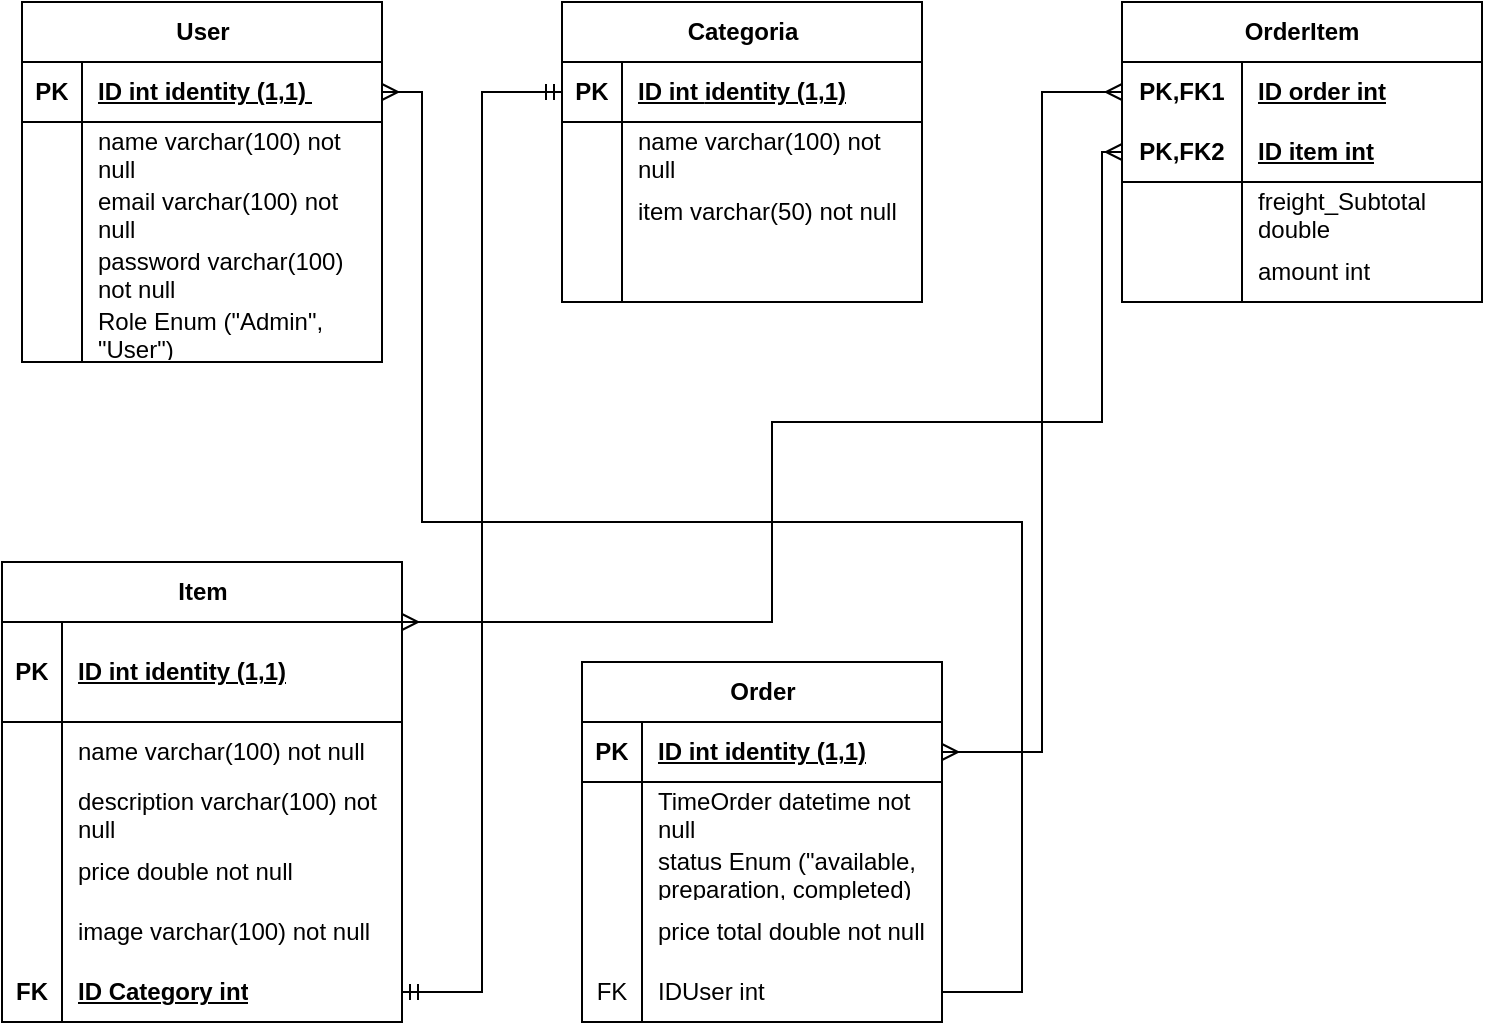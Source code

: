 <mxfile version="26.0.3">
  <diagram name="Página-1" id="-VBB5_hQuMVaPOsRSyoh">
    <mxGraphModel grid="1" page="1" gridSize="10" guides="1" tooltips="1" connect="1" arrows="1" fold="1" pageScale="1" pageWidth="827" pageHeight="1169" math="0" shadow="0">
      <root>
        <mxCell id="0" />
        <mxCell id="1" parent="0" />
        <mxCell id="i8f7Ar3cRbGC7VdWkUof-1" value="User" style="shape=table;startSize=30;container=1;collapsible=1;childLayout=tableLayout;fixedRows=1;rowLines=0;fontStyle=1;align=center;resizeLast=1;html=1;" vertex="1" parent="1">
          <mxGeometry x="-10" y="30" width="180" height="180" as="geometry" />
        </mxCell>
        <mxCell id="i8f7Ar3cRbGC7VdWkUof-2" value="" style="shape=tableRow;horizontal=0;startSize=0;swimlaneHead=0;swimlaneBody=0;fillColor=none;collapsible=0;dropTarget=0;points=[[0,0.5],[1,0.5]];portConstraint=eastwest;top=0;left=0;right=0;bottom=1;" vertex="1" parent="i8f7Ar3cRbGC7VdWkUof-1">
          <mxGeometry y="30" width="180" height="30" as="geometry" />
        </mxCell>
        <mxCell id="i8f7Ar3cRbGC7VdWkUof-3" value="PK" style="shape=partialRectangle;connectable=0;fillColor=none;top=0;left=0;bottom=0;right=0;fontStyle=1;overflow=hidden;whiteSpace=wrap;html=1;" vertex="1" parent="i8f7Ar3cRbGC7VdWkUof-2">
          <mxGeometry width="30" height="30" as="geometry">
            <mxRectangle width="30" height="30" as="alternateBounds" />
          </mxGeometry>
        </mxCell>
        <mxCell id="i8f7Ar3cRbGC7VdWkUof-4" value="ID int identity (1,1)&amp;nbsp;" style="shape=partialRectangle;connectable=0;fillColor=none;top=0;left=0;bottom=0;right=0;align=left;spacingLeft=6;fontStyle=5;overflow=hidden;whiteSpace=wrap;html=1;" vertex="1" parent="i8f7Ar3cRbGC7VdWkUof-2">
          <mxGeometry x="30" width="150" height="30" as="geometry">
            <mxRectangle width="150" height="30" as="alternateBounds" />
          </mxGeometry>
        </mxCell>
        <mxCell id="i8f7Ar3cRbGC7VdWkUof-5" value="" style="shape=tableRow;horizontal=0;startSize=0;swimlaneHead=0;swimlaneBody=0;fillColor=none;collapsible=0;dropTarget=0;points=[[0,0.5],[1,0.5]];portConstraint=eastwest;top=0;left=0;right=0;bottom=0;" vertex="1" parent="i8f7Ar3cRbGC7VdWkUof-1">
          <mxGeometry y="60" width="180" height="30" as="geometry" />
        </mxCell>
        <mxCell id="i8f7Ar3cRbGC7VdWkUof-6" value="" style="shape=partialRectangle;connectable=0;fillColor=none;top=0;left=0;bottom=0;right=0;editable=1;overflow=hidden;whiteSpace=wrap;html=1;" vertex="1" parent="i8f7Ar3cRbGC7VdWkUof-5">
          <mxGeometry width="30" height="30" as="geometry">
            <mxRectangle width="30" height="30" as="alternateBounds" />
          </mxGeometry>
        </mxCell>
        <mxCell id="i8f7Ar3cRbGC7VdWkUof-7" value="name varchar(100) not null" style="shape=partialRectangle;connectable=0;fillColor=none;top=0;left=0;bottom=0;right=0;align=left;spacingLeft=6;overflow=hidden;whiteSpace=wrap;html=1;" vertex="1" parent="i8f7Ar3cRbGC7VdWkUof-5">
          <mxGeometry x="30" width="150" height="30" as="geometry">
            <mxRectangle width="150" height="30" as="alternateBounds" />
          </mxGeometry>
        </mxCell>
        <mxCell id="i8f7Ar3cRbGC7VdWkUof-8" value="" style="shape=tableRow;horizontal=0;startSize=0;swimlaneHead=0;swimlaneBody=0;fillColor=none;collapsible=0;dropTarget=0;points=[[0,0.5],[1,0.5]];portConstraint=eastwest;top=0;left=0;right=0;bottom=0;" vertex="1" parent="i8f7Ar3cRbGC7VdWkUof-1">
          <mxGeometry y="90" width="180" height="30" as="geometry" />
        </mxCell>
        <mxCell id="i8f7Ar3cRbGC7VdWkUof-9" value="" style="shape=partialRectangle;connectable=0;fillColor=none;top=0;left=0;bottom=0;right=0;editable=1;overflow=hidden;whiteSpace=wrap;html=1;" vertex="1" parent="i8f7Ar3cRbGC7VdWkUof-8">
          <mxGeometry width="30" height="30" as="geometry">
            <mxRectangle width="30" height="30" as="alternateBounds" />
          </mxGeometry>
        </mxCell>
        <mxCell id="i8f7Ar3cRbGC7VdWkUof-10" value="email varchar(100) not null" style="shape=partialRectangle;connectable=0;fillColor=none;top=0;left=0;bottom=0;right=0;align=left;spacingLeft=6;overflow=hidden;whiteSpace=wrap;html=1;" vertex="1" parent="i8f7Ar3cRbGC7VdWkUof-8">
          <mxGeometry x="30" width="150" height="30" as="geometry">
            <mxRectangle width="150" height="30" as="alternateBounds" />
          </mxGeometry>
        </mxCell>
        <mxCell id="i8f7Ar3cRbGC7VdWkUof-11" value="" style="shape=tableRow;horizontal=0;startSize=0;swimlaneHead=0;swimlaneBody=0;fillColor=none;collapsible=0;dropTarget=0;points=[[0,0.5],[1,0.5]];portConstraint=eastwest;top=0;left=0;right=0;bottom=0;" vertex="1" parent="i8f7Ar3cRbGC7VdWkUof-1">
          <mxGeometry y="120" width="180" height="30" as="geometry" />
        </mxCell>
        <mxCell id="i8f7Ar3cRbGC7VdWkUof-12" value="" style="shape=partialRectangle;connectable=0;fillColor=none;top=0;left=0;bottom=0;right=0;editable=1;overflow=hidden;whiteSpace=wrap;html=1;" vertex="1" parent="i8f7Ar3cRbGC7VdWkUof-11">
          <mxGeometry width="30" height="30" as="geometry">
            <mxRectangle width="30" height="30" as="alternateBounds" />
          </mxGeometry>
        </mxCell>
        <mxCell id="i8f7Ar3cRbGC7VdWkUof-13" value="password varchar(100) not null&lt;div&gt;&lt;br&gt;&lt;/div&gt;&lt;div&gt;&lt;br&gt;&lt;/div&gt;" style="shape=partialRectangle;connectable=0;fillColor=none;top=0;left=0;bottom=0;right=0;align=left;spacingLeft=6;overflow=hidden;whiteSpace=wrap;html=1;" vertex="1" parent="i8f7Ar3cRbGC7VdWkUof-11">
          <mxGeometry x="30" width="150" height="30" as="geometry">
            <mxRectangle width="150" height="30" as="alternateBounds" />
          </mxGeometry>
        </mxCell>
        <mxCell id="i8f7Ar3cRbGC7VdWkUof-14" value="" style="shape=tableRow;horizontal=0;startSize=0;swimlaneHead=0;swimlaneBody=0;fillColor=none;collapsible=0;dropTarget=0;points=[[0,0.5],[1,0.5]];portConstraint=eastwest;top=0;left=0;right=0;bottom=0;" vertex="1" parent="i8f7Ar3cRbGC7VdWkUof-1">
          <mxGeometry y="150" width="180" height="30" as="geometry" />
        </mxCell>
        <mxCell id="i8f7Ar3cRbGC7VdWkUof-15" value="" style="shape=partialRectangle;connectable=0;fillColor=none;top=0;left=0;bottom=0;right=0;editable=1;overflow=hidden;whiteSpace=wrap;html=1;" vertex="1" parent="i8f7Ar3cRbGC7VdWkUof-14">
          <mxGeometry width="30" height="30" as="geometry">
            <mxRectangle width="30" height="30" as="alternateBounds" />
          </mxGeometry>
        </mxCell>
        <mxCell id="i8f7Ar3cRbGC7VdWkUof-16" value="Role Enum (&quot;Admin&quot;, &quot;User&quot;)" style="shape=partialRectangle;connectable=0;fillColor=none;top=0;left=0;bottom=0;right=0;align=left;spacingLeft=6;overflow=hidden;whiteSpace=wrap;html=1;" vertex="1" parent="i8f7Ar3cRbGC7VdWkUof-14">
          <mxGeometry x="30" width="150" height="30" as="geometry">
            <mxRectangle width="150" height="30" as="alternateBounds" />
          </mxGeometry>
        </mxCell>
        <mxCell id="VreQS0jYxz07bwmmPetG-8" style="edgeStyle=orthogonalEdgeStyle;rounded=0;orthogonalLoop=1;jettySize=auto;html=1;exitX=1;exitY=0.5;exitDx=0;exitDy=0;" edge="1" parent="i8f7Ar3cRbGC7VdWkUof-1" source="i8f7Ar3cRbGC7VdWkUof-2" target="i8f7Ar3cRbGC7VdWkUof-2">
          <mxGeometry relative="1" as="geometry" />
        </mxCell>
        <mxCell id="i8f7Ar3cRbGC7VdWkUof-17" value="Categoria" style="shape=table;startSize=30;container=1;collapsible=1;childLayout=tableLayout;fixedRows=1;rowLines=0;fontStyle=1;align=center;resizeLast=1;html=1;" vertex="1" parent="1">
          <mxGeometry x="260" y="30" width="180" height="150" as="geometry" />
        </mxCell>
        <mxCell id="i8f7Ar3cRbGC7VdWkUof-18" value="" style="shape=tableRow;horizontal=0;startSize=0;swimlaneHead=0;swimlaneBody=0;fillColor=none;collapsible=0;dropTarget=0;points=[[0,0.5],[1,0.5]];portConstraint=eastwest;top=0;left=0;right=0;bottom=1;" vertex="1" parent="i8f7Ar3cRbGC7VdWkUof-17">
          <mxGeometry y="30" width="180" height="30" as="geometry" />
        </mxCell>
        <mxCell id="i8f7Ar3cRbGC7VdWkUof-19" value="PK" style="shape=partialRectangle;connectable=0;fillColor=none;top=0;left=0;bottom=0;right=0;fontStyle=1;overflow=hidden;whiteSpace=wrap;html=1;" vertex="1" parent="i8f7Ar3cRbGC7VdWkUof-18">
          <mxGeometry width="30" height="30" as="geometry">
            <mxRectangle width="30" height="30" as="alternateBounds" />
          </mxGeometry>
        </mxCell>
        <mxCell id="i8f7Ar3cRbGC7VdWkUof-20" value="ID int&amp;nbsp;&lt;span style=&quot;background-color: initial;&quot;&gt;identity (1,1)&lt;/span&gt;" style="shape=partialRectangle;connectable=0;fillColor=none;top=0;left=0;bottom=0;right=0;align=left;spacingLeft=6;fontStyle=5;overflow=hidden;whiteSpace=wrap;html=1;" vertex="1" parent="i8f7Ar3cRbGC7VdWkUof-18">
          <mxGeometry x="30" width="150" height="30" as="geometry">
            <mxRectangle width="150" height="30" as="alternateBounds" />
          </mxGeometry>
        </mxCell>
        <mxCell id="i8f7Ar3cRbGC7VdWkUof-21" value="" style="shape=tableRow;horizontal=0;startSize=0;swimlaneHead=0;swimlaneBody=0;fillColor=none;collapsible=0;dropTarget=0;points=[[0,0.5],[1,0.5]];portConstraint=eastwest;top=0;left=0;right=0;bottom=0;" vertex="1" parent="i8f7Ar3cRbGC7VdWkUof-17">
          <mxGeometry y="60" width="180" height="30" as="geometry" />
        </mxCell>
        <mxCell id="i8f7Ar3cRbGC7VdWkUof-22" value="" style="shape=partialRectangle;connectable=0;fillColor=none;top=0;left=0;bottom=0;right=0;editable=1;overflow=hidden;whiteSpace=wrap;html=1;" vertex="1" parent="i8f7Ar3cRbGC7VdWkUof-21">
          <mxGeometry width="30" height="30" as="geometry">
            <mxRectangle width="30" height="30" as="alternateBounds" />
          </mxGeometry>
        </mxCell>
        <mxCell id="i8f7Ar3cRbGC7VdWkUof-23" value="name varchar(100) not null" style="shape=partialRectangle;connectable=0;fillColor=none;top=0;left=0;bottom=0;right=0;align=left;spacingLeft=6;overflow=hidden;whiteSpace=wrap;html=1;" vertex="1" parent="i8f7Ar3cRbGC7VdWkUof-21">
          <mxGeometry x="30" width="150" height="30" as="geometry">
            <mxRectangle width="150" height="30" as="alternateBounds" />
          </mxGeometry>
        </mxCell>
        <mxCell id="i8f7Ar3cRbGC7VdWkUof-24" value="" style="shape=tableRow;horizontal=0;startSize=0;swimlaneHead=0;swimlaneBody=0;fillColor=none;collapsible=0;dropTarget=0;points=[[0,0.5],[1,0.5]];portConstraint=eastwest;top=0;left=0;right=0;bottom=0;" vertex="1" parent="i8f7Ar3cRbGC7VdWkUof-17">
          <mxGeometry y="90" width="180" height="30" as="geometry" />
        </mxCell>
        <mxCell id="i8f7Ar3cRbGC7VdWkUof-25" value="" style="shape=partialRectangle;connectable=0;fillColor=none;top=0;left=0;bottom=0;right=0;editable=1;overflow=hidden;whiteSpace=wrap;html=1;" vertex="1" parent="i8f7Ar3cRbGC7VdWkUof-24">
          <mxGeometry width="30" height="30" as="geometry">
            <mxRectangle width="30" height="30" as="alternateBounds" />
          </mxGeometry>
        </mxCell>
        <mxCell id="i8f7Ar3cRbGC7VdWkUof-26" value="item varchar(50) not null" style="shape=partialRectangle;connectable=0;fillColor=none;top=0;left=0;bottom=0;right=0;align=left;spacingLeft=6;overflow=hidden;whiteSpace=wrap;html=1;" vertex="1" parent="i8f7Ar3cRbGC7VdWkUof-24">
          <mxGeometry x="30" width="150" height="30" as="geometry">
            <mxRectangle width="150" height="30" as="alternateBounds" />
          </mxGeometry>
        </mxCell>
        <mxCell id="i8f7Ar3cRbGC7VdWkUof-27" value="" style="shape=tableRow;horizontal=0;startSize=0;swimlaneHead=0;swimlaneBody=0;fillColor=none;collapsible=0;dropTarget=0;points=[[0,0.5],[1,0.5]];portConstraint=eastwest;top=0;left=0;right=0;bottom=0;" vertex="1" parent="i8f7Ar3cRbGC7VdWkUof-17">
          <mxGeometry y="120" width="180" height="30" as="geometry" />
        </mxCell>
        <mxCell id="i8f7Ar3cRbGC7VdWkUof-28" value="" style="shape=partialRectangle;connectable=0;fillColor=none;top=0;left=0;bottom=0;right=0;editable=1;overflow=hidden;whiteSpace=wrap;html=1;" vertex="1" parent="i8f7Ar3cRbGC7VdWkUof-27">
          <mxGeometry width="30" height="30" as="geometry">
            <mxRectangle width="30" height="30" as="alternateBounds" />
          </mxGeometry>
        </mxCell>
        <mxCell id="i8f7Ar3cRbGC7VdWkUof-29" value="" style="shape=partialRectangle;connectable=0;fillColor=none;top=0;left=0;bottom=0;right=0;align=left;spacingLeft=6;overflow=hidden;whiteSpace=wrap;html=1;" vertex="1" parent="i8f7Ar3cRbGC7VdWkUof-27">
          <mxGeometry x="30" width="150" height="30" as="geometry">
            <mxRectangle width="150" height="30" as="alternateBounds" />
          </mxGeometry>
        </mxCell>
        <mxCell id="i8f7Ar3cRbGC7VdWkUof-30" value="Item" style="shape=table;startSize=30;container=1;collapsible=1;childLayout=tableLayout;fixedRows=1;rowLines=0;fontStyle=1;align=center;resizeLast=1;html=1;" vertex="1" parent="1">
          <mxGeometry x="-20" y="310" width="200" height="230" as="geometry" />
        </mxCell>
        <mxCell id="i8f7Ar3cRbGC7VdWkUof-31" value="" style="shape=tableRow;horizontal=0;startSize=0;swimlaneHead=0;swimlaneBody=0;fillColor=none;collapsible=0;dropTarget=0;points=[[0,0.5],[1,0.5]];portConstraint=eastwest;top=0;left=0;right=0;bottom=1;" vertex="1" parent="i8f7Ar3cRbGC7VdWkUof-30">
          <mxGeometry y="30" width="200" height="50" as="geometry" />
        </mxCell>
        <mxCell id="i8f7Ar3cRbGC7VdWkUof-32" value="PK" style="shape=partialRectangle;connectable=0;fillColor=none;top=0;left=0;bottom=0;right=0;fontStyle=1;overflow=hidden;whiteSpace=wrap;html=1;" vertex="1" parent="i8f7Ar3cRbGC7VdWkUof-31">
          <mxGeometry width="30" height="50" as="geometry">
            <mxRectangle width="30" height="50" as="alternateBounds" />
          </mxGeometry>
        </mxCell>
        <mxCell id="i8f7Ar3cRbGC7VdWkUof-33" value="ID int identity&lt;span style=&quot;background-color: initial;&quot;&gt;&amp;nbsp;(1,1)&lt;/span&gt;" style="shape=partialRectangle;connectable=0;fillColor=none;top=0;left=0;bottom=0;right=0;align=left;spacingLeft=6;fontStyle=5;overflow=hidden;whiteSpace=wrap;html=1;" vertex="1" parent="i8f7Ar3cRbGC7VdWkUof-31">
          <mxGeometry x="30" width="170" height="50" as="geometry">
            <mxRectangle width="170" height="50" as="alternateBounds" />
          </mxGeometry>
        </mxCell>
        <mxCell id="i8f7Ar3cRbGC7VdWkUof-34" value="" style="shape=tableRow;horizontal=0;startSize=0;swimlaneHead=0;swimlaneBody=0;fillColor=none;collapsible=0;dropTarget=0;points=[[0,0.5],[1,0.5]];portConstraint=eastwest;top=0;left=0;right=0;bottom=0;" vertex="1" parent="i8f7Ar3cRbGC7VdWkUof-30">
          <mxGeometry y="80" width="200" height="30" as="geometry" />
        </mxCell>
        <mxCell id="i8f7Ar3cRbGC7VdWkUof-35" value="" style="shape=partialRectangle;connectable=0;fillColor=none;top=0;left=0;bottom=0;right=0;editable=1;overflow=hidden;whiteSpace=wrap;html=1;" vertex="1" parent="i8f7Ar3cRbGC7VdWkUof-34">
          <mxGeometry width="30" height="30" as="geometry">
            <mxRectangle width="30" height="30" as="alternateBounds" />
          </mxGeometry>
        </mxCell>
        <mxCell id="i8f7Ar3cRbGC7VdWkUof-36" value="name varchar(100) not null" style="shape=partialRectangle;connectable=0;fillColor=none;top=0;left=0;bottom=0;right=0;align=left;spacingLeft=6;overflow=hidden;whiteSpace=wrap;html=1;" vertex="1" parent="i8f7Ar3cRbGC7VdWkUof-34">
          <mxGeometry x="30" width="170" height="30" as="geometry">
            <mxRectangle width="170" height="30" as="alternateBounds" />
          </mxGeometry>
        </mxCell>
        <mxCell id="i8f7Ar3cRbGC7VdWkUof-37" value="" style="shape=tableRow;horizontal=0;startSize=0;swimlaneHead=0;swimlaneBody=0;fillColor=none;collapsible=0;dropTarget=0;points=[[0,0.5],[1,0.5]];portConstraint=eastwest;top=0;left=0;right=0;bottom=0;" vertex="1" parent="i8f7Ar3cRbGC7VdWkUof-30">
          <mxGeometry y="110" width="200" height="30" as="geometry" />
        </mxCell>
        <mxCell id="i8f7Ar3cRbGC7VdWkUof-38" value="" style="shape=partialRectangle;connectable=0;fillColor=none;top=0;left=0;bottom=0;right=0;editable=1;overflow=hidden;whiteSpace=wrap;html=1;" vertex="1" parent="i8f7Ar3cRbGC7VdWkUof-37">
          <mxGeometry width="30" height="30" as="geometry">
            <mxRectangle width="30" height="30" as="alternateBounds" />
          </mxGeometry>
        </mxCell>
        <mxCell id="i8f7Ar3cRbGC7VdWkUof-39" value="description varchar(100) not null" style="shape=partialRectangle;connectable=0;fillColor=none;top=0;left=0;bottom=0;right=0;align=left;spacingLeft=6;overflow=hidden;whiteSpace=wrap;html=1;" vertex="1" parent="i8f7Ar3cRbGC7VdWkUof-37">
          <mxGeometry x="30" width="170" height="30" as="geometry">
            <mxRectangle width="170" height="30" as="alternateBounds" />
          </mxGeometry>
        </mxCell>
        <mxCell id="i8f7Ar3cRbGC7VdWkUof-40" value="" style="shape=tableRow;horizontal=0;startSize=0;swimlaneHead=0;swimlaneBody=0;fillColor=none;collapsible=0;dropTarget=0;points=[[0,0.5],[1,0.5]];portConstraint=eastwest;top=0;left=0;right=0;bottom=0;" vertex="1" parent="i8f7Ar3cRbGC7VdWkUof-30">
          <mxGeometry y="140" width="200" height="30" as="geometry" />
        </mxCell>
        <mxCell id="i8f7Ar3cRbGC7VdWkUof-41" value="" style="shape=partialRectangle;connectable=0;fillColor=none;top=0;left=0;bottom=0;right=0;editable=1;overflow=hidden;whiteSpace=wrap;html=1;" vertex="1" parent="i8f7Ar3cRbGC7VdWkUof-40">
          <mxGeometry width="30" height="30" as="geometry">
            <mxRectangle width="30" height="30" as="alternateBounds" />
          </mxGeometry>
        </mxCell>
        <mxCell id="i8f7Ar3cRbGC7VdWkUof-42" value="price double not null" style="shape=partialRectangle;connectable=0;fillColor=none;top=0;left=0;bottom=0;right=0;align=left;spacingLeft=6;overflow=hidden;whiteSpace=wrap;html=1;" vertex="1" parent="i8f7Ar3cRbGC7VdWkUof-40">
          <mxGeometry x="30" width="170" height="30" as="geometry">
            <mxRectangle width="170" height="30" as="alternateBounds" />
          </mxGeometry>
        </mxCell>
        <mxCell id="i8f7Ar3cRbGC7VdWkUof-56" value="" style="shape=tableRow;horizontal=0;startSize=0;swimlaneHead=0;swimlaneBody=0;fillColor=none;collapsible=0;dropTarget=0;points=[[0,0.5],[1,0.5]];portConstraint=eastwest;top=0;left=0;right=0;bottom=0;" vertex="1" parent="i8f7Ar3cRbGC7VdWkUof-30">
          <mxGeometry y="170" width="200" height="30" as="geometry" />
        </mxCell>
        <mxCell id="i8f7Ar3cRbGC7VdWkUof-57" value="" style="shape=partialRectangle;connectable=0;fillColor=none;top=0;left=0;bottom=0;right=0;editable=1;overflow=hidden;whiteSpace=wrap;html=1;" vertex="1" parent="i8f7Ar3cRbGC7VdWkUof-56">
          <mxGeometry width="30" height="30" as="geometry">
            <mxRectangle width="30" height="30" as="alternateBounds" />
          </mxGeometry>
        </mxCell>
        <mxCell id="i8f7Ar3cRbGC7VdWkUof-58" value="image varchar(100) not null" style="shape=partialRectangle;connectable=0;fillColor=none;top=0;left=0;bottom=0;right=0;align=left;spacingLeft=6;overflow=hidden;whiteSpace=wrap;html=1;" vertex="1" parent="i8f7Ar3cRbGC7VdWkUof-56">
          <mxGeometry x="30" width="170" height="30" as="geometry">
            <mxRectangle width="170" height="30" as="alternateBounds" />
          </mxGeometry>
        </mxCell>
        <mxCell id="i8f7Ar3cRbGC7VdWkUof-59" value="" style="shape=tableRow;horizontal=0;startSize=0;swimlaneHead=0;swimlaneBody=0;fillColor=none;collapsible=0;dropTarget=0;points=[[0,0.5],[1,0.5]];portConstraint=eastwest;top=0;left=0;right=0;bottom=1;" vertex="1" parent="i8f7Ar3cRbGC7VdWkUof-30">
          <mxGeometry y="200" width="200" height="30" as="geometry" />
        </mxCell>
        <mxCell id="i8f7Ar3cRbGC7VdWkUof-60" value="FK" style="shape=partialRectangle;connectable=0;fillColor=none;top=0;left=0;bottom=0;right=0;fontStyle=1;overflow=hidden;whiteSpace=wrap;html=1;" vertex="1" parent="i8f7Ar3cRbGC7VdWkUof-59">
          <mxGeometry width="30" height="30" as="geometry">
            <mxRectangle width="30" height="30" as="alternateBounds" />
          </mxGeometry>
        </mxCell>
        <mxCell id="i8f7Ar3cRbGC7VdWkUof-61" value="ID Category int" style="shape=partialRectangle;connectable=0;fillColor=none;top=0;left=0;bottom=0;right=0;align=left;spacingLeft=6;fontStyle=5;overflow=hidden;whiteSpace=wrap;html=1;" vertex="1" parent="i8f7Ar3cRbGC7VdWkUof-59">
          <mxGeometry x="30" width="170" height="30" as="geometry">
            <mxRectangle width="170" height="30" as="alternateBounds" />
          </mxGeometry>
        </mxCell>
        <mxCell id="i8f7Ar3cRbGC7VdWkUof-62" value="Order" style="shape=table;startSize=30;container=1;collapsible=1;childLayout=tableLayout;fixedRows=1;rowLines=0;fontStyle=1;align=center;resizeLast=1;html=1;" vertex="1" parent="1">
          <mxGeometry x="270" y="360" width="180" height="180" as="geometry" />
        </mxCell>
        <mxCell id="i8f7Ar3cRbGC7VdWkUof-63" value="" style="shape=tableRow;horizontal=0;startSize=0;swimlaneHead=0;swimlaneBody=0;fillColor=none;collapsible=0;dropTarget=0;points=[[0,0.5],[1,0.5]];portConstraint=eastwest;top=0;left=0;right=0;bottom=1;" vertex="1" parent="i8f7Ar3cRbGC7VdWkUof-62">
          <mxGeometry y="30" width="180" height="30" as="geometry" />
        </mxCell>
        <mxCell id="i8f7Ar3cRbGC7VdWkUof-64" value="PK" style="shape=partialRectangle;connectable=0;fillColor=none;top=0;left=0;bottom=0;right=0;fontStyle=1;overflow=hidden;whiteSpace=wrap;html=1;" vertex="1" parent="i8f7Ar3cRbGC7VdWkUof-63">
          <mxGeometry width="30" height="30" as="geometry">
            <mxRectangle width="30" height="30" as="alternateBounds" />
          </mxGeometry>
        </mxCell>
        <mxCell id="i8f7Ar3cRbGC7VdWkUof-65" value="ID int identity (1,1)" style="shape=partialRectangle;connectable=0;fillColor=none;top=0;left=0;bottom=0;right=0;align=left;spacingLeft=6;fontStyle=5;overflow=hidden;whiteSpace=wrap;html=1;" vertex="1" parent="i8f7Ar3cRbGC7VdWkUof-63">
          <mxGeometry x="30" width="150" height="30" as="geometry">
            <mxRectangle width="150" height="30" as="alternateBounds" />
          </mxGeometry>
        </mxCell>
        <mxCell id="i8f7Ar3cRbGC7VdWkUof-66" value="" style="shape=tableRow;horizontal=0;startSize=0;swimlaneHead=0;swimlaneBody=0;fillColor=none;collapsible=0;dropTarget=0;points=[[0,0.5],[1,0.5]];portConstraint=eastwest;top=0;left=0;right=0;bottom=0;" vertex="1" parent="i8f7Ar3cRbGC7VdWkUof-62">
          <mxGeometry y="60" width="180" height="30" as="geometry" />
        </mxCell>
        <mxCell id="i8f7Ar3cRbGC7VdWkUof-67" value="" style="shape=partialRectangle;connectable=0;fillColor=none;top=0;left=0;bottom=0;right=0;editable=1;overflow=hidden;whiteSpace=wrap;html=1;" vertex="1" parent="i8f7Ar3cRbGC7VdWkUof-66">
          <mxGeometry width="30" height="30" as="geometry">
            <mxRectangle width="30" height="30" as="alternateBounds" />
          </mxGeometry>
        </mxCell>
        <mxCell id="i8f7Ar3cRbGC7VdWkUof-68" value="TimeOrder datetime not null" style="shape=partialRectangle;connectable=0;fillColor=none;top=0;left=0;bottom=0;right=0;align=left;spacingLeft=6;overflow=hidden;whiteSpace=wrap;html=1;" vertex="1" parent="i8f7Ar3cRbGC7VdWkUof-66">
          <mxGeometry x="30" width="150" height="30" as="geometry">
            <mxRectangle width="150" height="30" as="alternateBounds" />
          </mxGeometry>
        </mxCell>
        <mxCell id="i8f7Ar3cRbGC7VdWkUof-69" value="" style="shape=tableRow;horizontal=0;startSize=0;swimlaneHead=0;swimlaneBody=0;fillColor=none;collapsible=0;dropTarget=0;points=[[0,0.5],[1,0.5]];portConstraint=eastwest;top=0;left=0;right=0;bottom=0;" vertex="1" parent="i8f7Ar3cRbGC7VdWkUof-62">
          <mxGeometry y="90" width="180" height="30" as="geometry" />
        </mxCell>
        <mxCell id="i8f7Ar3cRbGC7VdWkUof-70" value="" style="shape=partialRectangle;connectable=0;fillColor=none;top=0;left=0;bottom=0;right=0;editable=1;overflow=hidden;whiteSpace=wrap;html=1;" vertex="1" parent="i8f7Ar3cRbGC7VdWkUof-69">
          <mxGeometry width="30" height="30" as="geometry">
            <mxRectangle width="30" height="30" as="alternateBounds" />
          </mxGeometry>
        </mxCell>
        <mxCell id="i8f7Ar3cRbGC7VdWkUof-71" value="status Enum (&quot;available, preparation, completed)" style="shape=partialRectangle;connectable=0;fillColor=none;top=0;left=0;bottom=0;right=0;align=left;spacingLeft=6;overflow=hidden;whiteSpace=wrap;html=1;" vertex="1" parent="i8f7Ar3cRbGC7VdWkUof-69">
          <mxGeometry x="30" width="150" height="30" as="geometry">
            <mxRectangle width="150" height="30" as="alternateBounds" />
          </mxGeometry>
        </mxCell>
        <mxCell id="i8f7Ar3cRbGC7VdWkUof-72" value="" style="shape=tableRow;horizontal=0;startSize=0;swimlaneHead=0;swimlaneBody=0;fillColor=none;collapsible=0;dropTarget=0;points=[[0,0.5],[1,0.5]];portConstraint=eastwest;top=0;left=0;right=0;bottom=0;" vertex="1" parent="i8f7Ar3cRbGC7VdWkUof-62">
          <mxGeometry y="120" width="180" height="30" as="geometry" />
        </mxCell>
        <mxCell id="i8f7Ar3cRbGC7VdWkUof-73" value="" style="shape=partialRectangle;connectable=0;fillColor=none;top=0;left=0;bottom=0;right=0;editable=1;overflow=hidden;whiteSpace=wrap;html=1;" vertex="1" parent="i8f7Ar3cRbGC7VdWkUof-72">
          <mxGeometry width="30" height="30" as="geometry">
            <mxRectangle width="30" height="30" as="alternateBounds" />
          </mxGeometry>
        </mxCell>
        <mxCell id="i8f7Ar3cRbGC7VdWkUof-74" value="price total double not null" style="shape=partialRectangle;connectable=0;fillColor=none;top=0;left=0;bottom=0;right=0;align=left;spacingLeft=6;overflow=hidden;whiteSpace=wrap;html=1;" vertex="1" parent="i8f7Ar3cRbGC7VdWkUof-72">
          <mxGeometry x="30" width="150" height="30" as="geometry">
            <mxRectangle width="150" height="30" as="alternateBounds" />
          </mxGeometry>
        </mxCell>
        <mxCell id="VreQS0jYxz07bwmmPetG-3" value="" style="shape=tableRow;horizontal=0;startSize=0;swimlaneHead=0;swimlaneBody=0;fillColor=none;collapsible=0;dropTarget=0;points=[[0,0.5],[1,0.5]];portConstraint=eastwest;top=0;left=0;right=0;bottom=0;" vertex="1" parent="i8f7Ar3cRbGC7VdWkUof-62">
          <mxGeometry y="150" width="180" height="30" as="geometry" />
        </mxCell>
        <mxCell id="VreQS0jYxz07bwmmPetG-4" value="FK" style="shape=partialRectangle;connectable=0;fillColor=none;top=0;left=0;bottom=0;right=0;editable=1;overflow=hidden;whiteSpace=wrap;html=1;" vertex="1" parent="VreQS0jYxz07bwmmPetG-3">
          <mxGeometry width="30" height="30" as="geometry">
            <mxRectangle width="30" height="30" as="alternateBounds" />
          </mxGeometry>
        </mxCell>
        <mxCell id="VreQS0jYxz07bwmmPetG-5" value="IDUser int&amp;nbsp;" style="shape=partialRectangle;connectable=0;fillColor=none;top=0;left=0;bottom=0;right=0;align=left;spacingLeft=6;overflow=hidden;whiteSpace=wrap;html=1;" vertex="1" parent="VreQS0jYxz07bwmmPetG-3">
          <mxGeometry x="30" width="150" height="30" as="geometry">
            <mxRectangle width="150" height="30" as="alternateBounds" />
          </mxGeometry>
        </mxCell>
        <mxCell id="i8f7Ar3cRbGC7VdWkUof-88" value="OrderItem" style="shape=table;startSize=30;container=1;collapsible=1;childLayout=tableLayout;fixedRows=1;rowLines=0;fontStyle=1;align=center;resizeLast=1;html=1;whiteSpace=wrap;" vertex="1" parent="1">
          <mxGeometry x="540" y="30" width="180" height="150" as="geometry" />
        </mxCell>
        <mxCell id="i8f7Ar3cRbGC7VdWkUof-89" value="" style="shape=tableRow;horizontal=0;startSize=0;swimlaneHead=0;swimlaneBody=0;fillColor=none;collapsible=0;dropTarget=0;points=[[0,0.5],[1,0.5]];portConstraint=eastwest;top=0;left=0;right=0;bottom=0;html=1;" vertex="1" parent="i8f7Ar3cRbGC7VdWkUof-88">
          <mxGeometry y="30" width="180" height="30" as="geometry" />
        </mxCell>
        <mxCell id="i8f7Ar3cRbGC7VdWkUof-90" value="PK,FK1" style="shape=partialRectangle;connectable=0;fillColor=none;top=0;left=0;bottom=0;right=0;fontStyle=1;overflow=hidden;html=1;whiteSpace=wrap;" vertex="1" parent="i8f7Ar3cRbGC7VdWkUof-89">
          <mxGeometry width="60" height="30" as="geometry">
            <mxRectangle width="60" height="30" as="alternateBounds" />
          </mxGeometry>
        </mxCell>
        <mxCell id="i8f7Ar3cRbGC7VdWkUof-91" value="ID order int" style="shape=partialRectangle;connectable=0;fillColor=none;top=0;left=0;bottom=0;right=0;align=left;spacingLeft=6;fontStyle=5;overflow=hidden;html=1;whiteSpace=wrap;" vertex="1" parent="i8f7Ar3cRbGC7VdWkUof-89">
          <mxGeometry x="60" width="120" height="30" as="geometry">
            <mxRectangle width="120" height="30" as="alternateBounds" />
          </mxGeometry>
        </mxCell>
        <mxCell id="i8f7Ar3cRbGC7VdWkUof-92" value="" style="shape=tableRow;horizontal=0;startSize=0;swimlaneHead=0;swimlaneBody=0;fillColor=none;collapsible=0;dropTarget=0;points=[[0,0.5],[1,0.5]];portConstraint=eastwest;top=0;left=0;right=0;bottom=1;html=1;" vertex="1" parent="i8f7Ar3cRbGC7VdWkUof-88">
          <mxGeometry y="60" width="180" height="30" as="geometry" />
        </mxCell>
        <mxCell id="i8f7Ar3cRbGC7VdWkUof-93" value="PK,FK2" style="shape=partialRectangle;connectable=0;fillColor=none;top=0;left=0;bottom=0;right=0;fontStyle=1;overflow=hidden;html=1;whiteSpace=wrap;" vertex="1" parent="i8f7Ar3cRbGC7VdWkUof-92">
          <mxGeometry width="60" height="30" as="geometry">
            <mxRectangle width="60" height="30" as="alternateBounds" />
          </mxGeometry>
        </mxCell>
        <mxCell id="i8f7Ar3cRbGC7VdWkUof-94" value="ID item int" style="shape=partialRectangle;connectable=0;fillColor=none;top=0;left=0;bottom=0;right=0;align=left;spacingLeft=6;fontStyle=5;overflow=hidden;html=1;whiteSpace=wrap;" vertex="1" parent="i8f7Ar3cRbGC7VdWkUof-92">
          <mxGeometry x="60" width="120" height="30" as="geometry">
            <mxRectangle width="120" height="30" as="alternateBounds" />
          </mxGeometry>
        </mxCell>
        <mxCell id="i8f7Ar3cRbGC7VdWkUof-95" value="" style="shape=tableRow;horizontal=0;startSize=0;swimlaneHead=0;swimlaneBody=0;fillColor=none;collapsible=0;dropTarget=0;points=[[0,0.5],[1,0.5]];portConstraint=eastwest;top=0;left=0;right=0;bottom=0;html=1;" vertex="1" parent="i8f7Ar3cRbGC7VdWkUof-88">
          <mxGeometry y="90" width="180" height="30" as="geometry" />
        </mxCell>
        <mxCell id="i8f7Ar3cRbGC7VdWkUof-96" value="" style="shape=partialRectangle;connectable=0;fillColor=none;top=0;left=0;bottom=0;right=0;editable=1;overflow=hidden;html=1;whiteSpace=wrap;" vertex="1" parent="i8f7Ar3cRbGC7VdWkUof-95">
          <mxGeometry width="60" height="30" as="geometry">
            <mxRectangle width="60" height="30" as="alternateBounds" />
          </mxGeometry>
        </mxCell>
        <mxCell id="i8f7Ar3cRbGC7VdWkUof-97" value="freight_Subtotal double" style="shape=partialRectangle;connectable=0;fillColor=none;top=0;left=0;bottom=0;right=0;align=left;spacingLeft=6;overflow=hidden;html=1;whiteSpace=wrap;" vertex="1" parent="i8f7Ar3cRbGC7VdWkUof-95">
          <mxGeometry x="60" width="120" height="30" as="geometry">
            <mxRectangle width="120" height="30" as="alternateBounds" />
          </mxGeometry>
        </mxCell>
        <mxCell id="i8f7Ar3cRbGC7VdWkUof-98" value="" style="shape=tableRow;horizontal=0;startSize=0;swimlaneHead=0;swimlaneBody=0;fillColor=none;collapsible=0;dropTarget=0;points=[[0,0.5],[1,0.5]];portConstraint=eastwest;top=0;left=0;right=0;bottom=0;html=1;" vertex="1" parent="i8f7Ar3cRbGC7VdWkUof-88">
          <mxGeometry y="120" width="180" height="30" as="geometry" />
        </mxCell>
        <mxCell id="i8f7Ar3cRbGC7VdWkUof-99" value="" style="shape=partialRectangle;connectable=0;fillColor=none;top=0;left=0;bottom=0;right=0;editable=1;overflow=hidden;html=1;whiteSpace=wrap;" vertex="1" parent="i8f7Ar3cRbGC7VdWkUof-98">
          <mxGeometry width="60" height="30" as="geometry">
            <mxRectangle width="60" height="30" as="alternateBounds" />
          </mxGeometry>
        </mxCell>
        <mxCell id="i8f7Ar3cRbGC7VdWkUof-100" value="amount int" style="shape=partialRectangle;connectable=0;fillColor=none;top=0;left=0;bottom=0;right=0;align=left;spacingLeft=6;overflow=hidden;html=1;whiteSpace=wrap;" vertex="1" parent="i8f7Ar3cRbGC7VdWkUof-98">
          <mxGeometry x="60" width="120" height="30" as="geometry">
            <mxRectangle width="120" height="30" as="alternateBounds" />
          </mxGeometry>
        </mxCell>
        <mxCell id="VreQS0jYxz07bwmmPetG-7" style="edgeStyle=orthogonalEdgeStyle;rounded=0;orthogonalLoop=1;jettySize=auto;html=1;exitX=1;exitY=0.5;exitDx=0;exitDy=0;" edge="1" parent="i8f7Ar3cRbGC7VdWkUof-88" source="i8f7Ar3cRbGC7VdWkUof-92" target="i8f7Ar3cRbGC7VdWkUof-92">
          <mxGeometry relative="1" as="geometry" />
        </mxCell>
        <mxCell id="i8f7Ar3cRbGC7VdWkUof-101" value="" style="edgeStyle=orthogonalEdgeStyle;fontSize=12;html=1;endArrow=ERmandOne;startArrow=ERmandOne;rounded=0;" edge="1" parent="1" source="i8f7Ar3cRbGC7VdWkUof-18" target="i8f7Ar3cRbGC7VdWkUof-59">
          <mxGeometry width="100" height="100" relative="1" as="geometry">
            <mxPoint x="480" y="140" as="sourcePoint" />
            <mxPoint x="490" y="225" as="targetPoint" />
          </mxGeometry>
        </mxCell>
        <mxCell id="VreQS0jYxz07bwmmPetG-2" value="" style="edgeStyle=orthogonalEdgeStyle;fontSize=12;html=1;endArrow=ERmany;startArrow=ERmany;rounded=0;exitX=0;exitY=0.5;exitDx=0;exitDy=0;" edge="1" parent="1" target="i8f7Ar3cRbGC7VdWkUof-31" source="i8f7Ar3cRbGC7VdWkUof-92">
          <mxGeometry width="100" height="100" relative="1" as="geometry">
            <mxPoint x="420" y="290" as="sourcePoint" />
            <mxPoint x="480" y="60" as="targetPoint" />
            <Array as="points">
              <mxPoint x="530" y="125" />
              <mxPoint x="530" y="240" />
              <mxPoint x="365" y="240" />
              <mxPoint x="365" y="340" />
              <mxPoint x="190" y="340" />
            </Array>
          </mxGeometry>
        </mxCell>
        <mxCell id="i8f7Ar3cRbGC7VdWkUof-104" value="" style="edgeStyle=orthogonalEdgeStyle;fontSize=12;html=1;endArrow=ERmany;startArrow=ERmany;rounded=0;entryX=1;entryY=0.5;entryDx=0;entryDy=0;" edge="1" parent="1" source="i8f7Ar3cRbGC7VdWkUof-89" target="i8f7Ar3cRbGC7VdWkUof-63">
          <mxGeometry width="100" height="100" relative="1" as="geometry">
            <mxPoint x="530" y="100" as="sourcePoint" />
            <mxPoint x="470" y="405" as="targetPoint" />
            <Array as="points">
              <mxPoint x="500" y="75" />
              <mxPoint x="500" y="405" />
            </Array>
          </mxGeometry>
        </mxCell>
        <mxCell id="i8f7Ar3cRbGC7VdWkUof-124" value="" style="edgeStyle=orthogonalEdgeStyle;fontSize=12;html=1;endArrow=ERmany;rounded=0;exitX=1;exitY=0.5;exitDx=0;exitDy=0;entryX=1;entryY=0.5;entryDx=0;entryDy=0;" edge="1" parent="1" target="i8f7Ar3cRbGC7VdWkUof-2" source="VreQS0jYxz07bwmmPetG-3">
          <mxGeometry width="100" height="100" relative="1" as="geometry">
            <mxPoint x="720" y="460" as="sourcePoint" />
            <mxPoint x="720" y="125" as="targetPoint" />
            <Array as="points">
              <mxPoint x="490" y="525" />
              <mxPoint x="490" y="290" />
              <mxPoint x="190" y="290" />
              <mxPoint x="190" y="75" />
            </Array>
          </mxGeometry>
        </mxCell>
      </root>
    </mxGraphModel>
  </diagram>
</mxfile>

